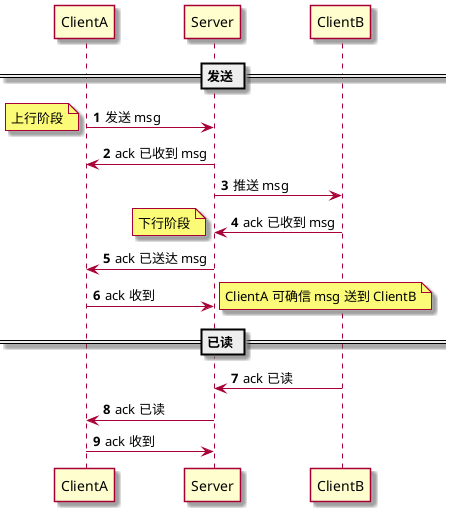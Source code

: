 @startuml
skin rose
'https://plantuml.com/sequence-diagram

autonumber

== 发送 ==
ClientA -> Server: 发送 msg
note left: 上行阶段
Server -> ClientA: ack 已收到 msg

Server -> ClientB: 推送 msg

ClientB -> Server: ack 已收到 msg


note left: 下行阶段
Server -> ClientA: ack 已送达 msg
ClientA -> Server: ack 收到
note right: ClientA 可确信 msg 送到 ClientB

== 已读 ==
ClientB -> Server: ack 已读
Server -> ClientA: ack 已读
ClientA -> Server: ack 收到

@enduml